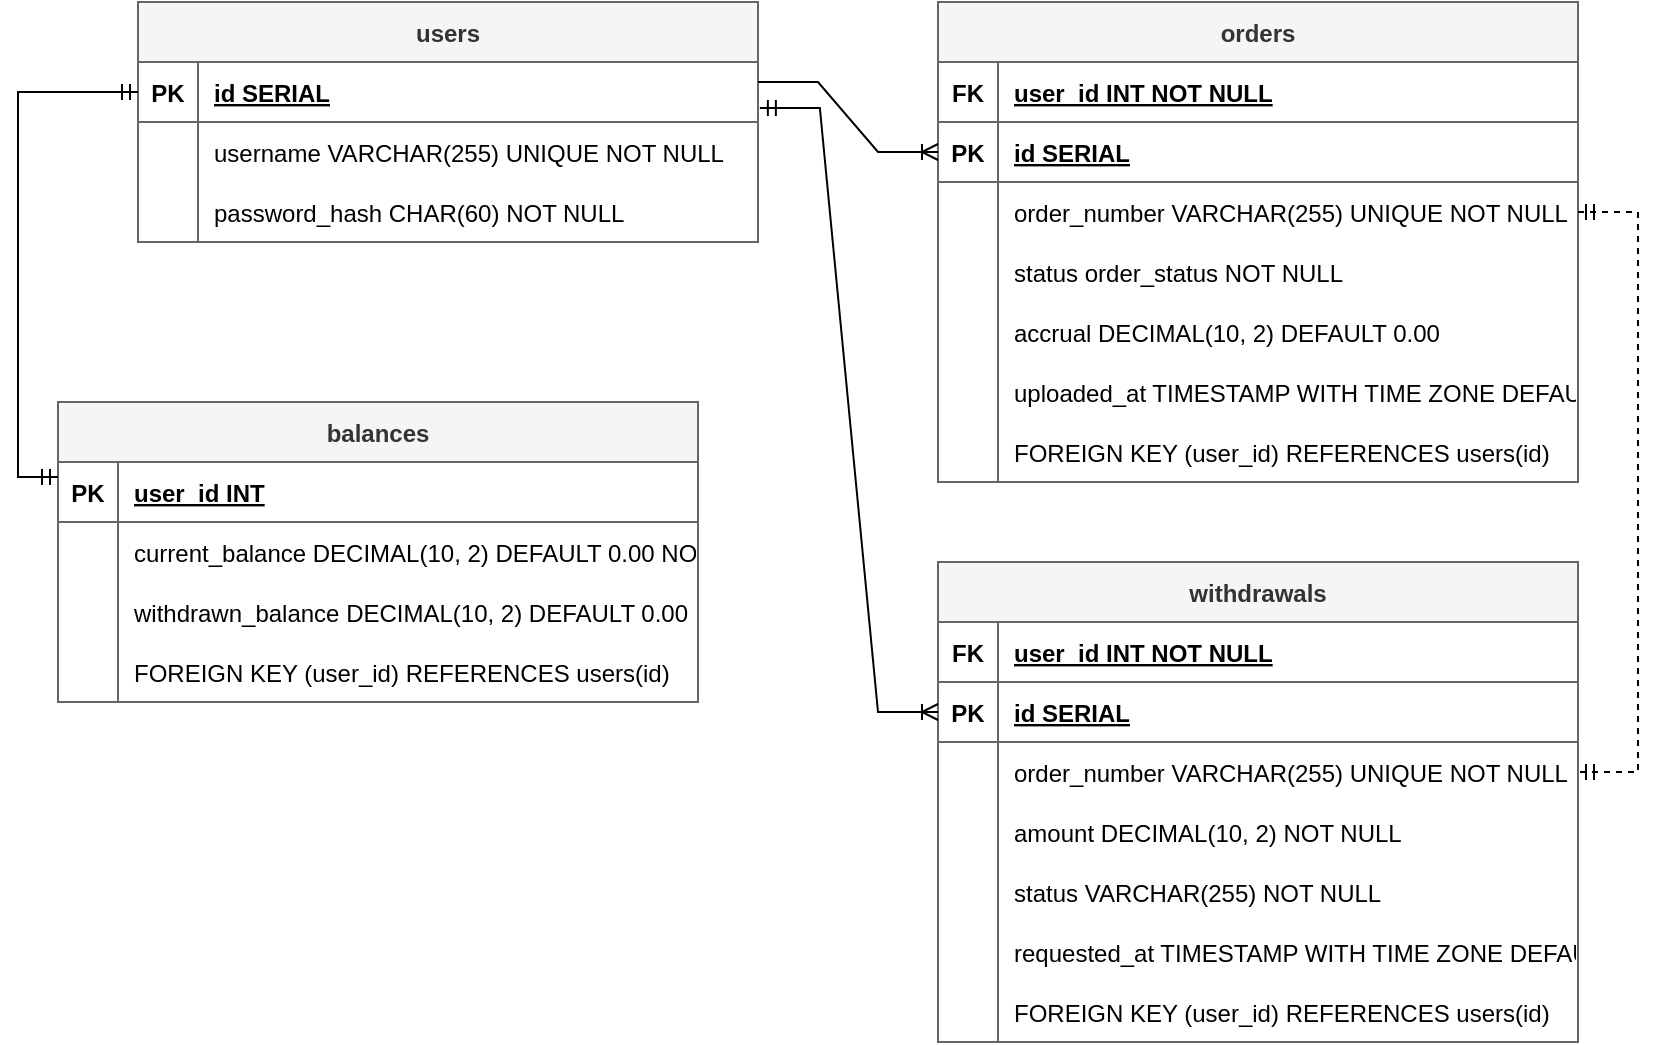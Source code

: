 <mxfile version="24.3.1" type="device">
  <diagram name="Page-1" id="hZ7zdn2Hk6_KnRMQUsIg">
    <mxGraphModel dx="1242" dy="854" grid="1" gridSize="10" guides="1" tooltips="1" connect="1" arrows="1" fold="1" page="1" pageScale="1" pageWidth="1169" pageHeight="827" math="0" shadow="0">
      <root>
        <mxCell id="0" />
        <mxCell id="1" parent="0" />
        <mxCell id="ihKkJE6upLFCvu8Wk6SP-1" value="users" style="shape=table;startSize=30;container=1;collapsible=1;childLayout=tableLayout;fixedRows=1;rowLines=0;fontStyle=1;align=center;resizeLast=1;fillColor=#f5f5f5;strokeColor=#666666;fontColor=#333333;" vertex="1" parent="1">
          <mxGeometry x="280" y="80" width="310" height="120" as="geometry" />
        </mxCell>
        <mxCell id="ihKkJE6upLFCvu8Wk6SP-2" value="" style="shape=tableRow;horizontal=0;startSize=0;swimlaneHead=0;swimlaneBody=0;fillColor=none;collapsible=0;dropTarget=0;points=[[0,0.5],[1,0.5]];portConstraint=eastwest;strokeColor=inherit;top=0;left=0;right=0;bottom=1;" vertex="1" parent="ihKkJE6upLFCvu8Wk6SP-1">
          <mxGeometry y="30" width="310" height="30" as="geometry" />
        </mxCell>
        <mxCell id="ihKkJE6upLFCvu8Wk6SP-3" value="PK" style="shape=partialRectangle;overflow=hidden;connectable=0;fillColor=none;strokeColor=inherit;top=0;left=0;bottom=0;right=0;fontStyle=1;" vertex="1" parent="ihKkJE6upLFCvu8Wk6SP-2">
          <mxGeometry width="30" height="30" as="geometry">
            <mxRectangle width="30" height="30" as="alternateBounds" />
          </mxGeometry>
        </mxCell>
        <mxCell id="ihKkJE6upLFCvu8Wk6SP-4" value="id SERIAL " style="shape=partialRectangle;overflow=hidden;connectable=0;fillColor=none;align=left;strokeColor=inherit;top=0;left=0;bottom=0;right=0;spacingLeft=6;fontStyle=5;" vertex="1" parent="ihKkJE6upLFCvu8Wk6SP-2">
          <mxGeometry x="30" width="280" height="30" as="geometry">
            <mxRectangle width="280" height="30" as="alternateBounds" />
          </mxGeometry>
        </mxCell>
        <mxCell id="ihKkJE6upLFCvu8Wk6SP-5" value="" style="shape=tableRow;horizontal=0;startSize=0;swimlaneHead=0;swimlaneBody=0;fillColor=none;collapsible=0;dropTarget=0;points=[[0,0.5],[1,0.5]];portConstraint=eastwest;strokeColor=inherit;top=0;left=0;right=0;bottom=0;" vertex="1" parent="ihKkJE6upLFCvu8Wk6SP-1">
          <mxGeometry y="60" width="310" height="30" as="geometry" />
        </mxCell>
        <mxCell id="ihKkJE6upLFCvu8Wk6SP-6" value="" style="shape=partialRectangle;overflow=hidden;connectable=0;fillColor=none;strokeColor=inherit;top=0;left=0;bottom=0;right=0;" vertex="1" parent="ihKkJE6upLFCvu8Wk6SP-5">
          <mxGeometry width="30" height="30" as="geometry">
            <mxRectangle width="30" height="30" as="alternateBounds" />
          </mxGeometry>
        </mxCell>
        <mxCell id="ihKkJE6upLFCvu8Wk6SP-7" value="username VARCHAR(255) UNIQUE NOT NULL" style="shape=partialRectangle;overflow=hidden;connectable=0;fillColor=none;align=left;strokeColor=inherit;top=0;left=0;bottom=0;right=0;spacingLeft=6;" vertex="1" parent="ihKkJE6upLFCvu8Wk6SP-5">
          <mxGeometry x="30" width="280" height="30" as="geometry">
            <mxRectangle width="280" height="30" as="alternateBounds" />
          </mxGeometry>
        </mxCell>
        <mxCell id="ihKkJE6upLFCvu8Wk6SP-8" value="" style="shape=tableRow;horizontal=0;startSize=0;swimlaneHead=0;swimlaneBody=0;fillColor=none;collapsible=0;dropTarget=0;points=[[0,0.5],[1,0.5]];portConstraint=eastwest;strokeColor=inherit;top=0;left=0;right=0;bottom=0;" vertex="1" parent="ihKkJE6upLFCvu8Wk6SP-1">
          <mxGeometry y="90" width="310" height="30" as="geometry" />
        </mxCell>
        <mxCell id="ihKkJE6upLFCvu8Wk6SP-9" value="" style="shape=partialRectangle;overflow=hidden;connectable=0;fillColor=none;strokeColor=inherit;top=0;left=0;bottom=0;right=0;" vertex="1" parent="ihKkJE6upLFCvu8Wk6SP-8">
          <mxGeometry width="30" height="30" as="geometry">
            <mxRectangle width="30" height="30" as="alternateBounds" />
          </mxGeometry>
        </mxCell>
        <mxCell id="ihKkJE6upLFCvu8Wk6SP-10" value="password_hash CHAR(60) NOT NULL" style="shape=partialRectangle;overflow=hidden;connectable=0;fillColor=none;align=left;strokeColor=inherit;top=0;left=0;bottom=0;right=0;spacingLeft=6;" vertex="1" parent="ihKkJE6upLFCvu8Wk6SP-8">
          <mxGeometry x="30" width="280" height="30" as="geometry">
            <mxRectangle width="280" height="30" as="alternateBounds" />
          </mxGeometry>
        </mxCell>
        <mxCell id="ihKkJE6upLFCvu8Wk6SP-11" value="orders" style="shape=table;startSize=30;container=1;collapsible=1;childLayout=tableLayout;fixedRows=1;rowLines=0;fontStyle=1;align=center;resizeLast=1;fillColor=#f5f5f5;fontColor=#333333;strokeColor=#666666;" vertex="1" parent="1">
          <mxGeometry x="680" y="80" width="320" height="240" as="geometry" />
        </mxCell>
        <mxCell id="ihKkJE6upLFCvu8Wk6SP-12" value="" style="shape=tableRow;horizontal=0;startSize=0;swimlaneHead=0;swimlaneBody=0;fillColor=none;collapsible=0;dropTarget=0;points=[[0,0.5],[1,0.5]];portConstraint=eastwest;strokeColor=inherit;top=0;left=0;right=0;bottom=1;" vertex="1" parent="ihKkJE6upLFCvu8Wk6SP-11">
          <mxGeometry y="30" width="320" height="30" as="geometry" />
        </mxCell>
        <mxCell id="ihKkJE6upLFCvu8Wk6SP-13" value="FK" style="shape=partialRectangle;overflow=hidden;connectable=0;fillColor=none;strokeColor=inherit;top=0;left=0;bottom=0;right=0;fontStyle=1;" vertex="1" parent="ihKkJE6upLFCvu8Wk6SP-12">
          <mxGeometry width="30" height="30" as="geometry">
            <mxRectangle width="30" height="30" as="alternateBounds" />
          </mxGeometry>
        </mxCell>
        <mxCell id="ihKkJE6upLFCvu8Wk6SP-14" value="user_id INT NOT NULL" style="shape=partialRectangle;overflow=hidden;connectable=0;fillColor=none;align=left;strokeColor=inherit;top=0;left=0;bottom=0;right=0;spacingLeft=6;fontStyle=5;" vertex="1" parent="ihKkJE6upLFCvu8Wk6SP-12">
          <mxGeometry x="30" width="290" height="30" as="geometry">
            <mxRectangle width="290" height="30" as="alternateBounds" />
          </mxGeometry>
        </mxCell>
        <mxCell id="ihKkJE6upLFCvu8Wk6SP-15" value="" style="shape=tableRow;horizontal=0;startSize=0;swimlaneHead=0;swimlaneBody=0;fillColor=none;collapsible=0;dropTarget=0;points=[[0,0.5],[1,0.5]];portConstraint=eastwest;strokeColor=inherit;top=0;left=0;right=0;bottom=1;" vertex="1" parent="ihKkJE6upLFCvu8Wk6SP-11">
          <mxGeometry y="60" width="320" height="30" as="geometry" />
        </mxCell>
        <mxCell id="ihKkJE6upLFCvu8Wk6SP-16" value="PK" style="shape=partialRectangle;overflow=hidden;connectable=0;fillColor=none;strokeColor=inherit;top=0;left=0;bottom=0;right=0;fontStyle=1;" vertex="1" parent="ihKkJE6upLFCvu8Wk6SP-15">
          <mxGeometry width="30" height="30" as="geometry">
            <mxRectangle width="30" height="30" as="alternateBounds" />
          </mxGeometry>
        </mxCell>
        <mxCell id="ihKkJE6upLFCvu8Wk6SP-17" value="id SERIAL " style="shape=partialRectangle;overflow=hidden;connectable=0;fillColor=none;align=left;strokeColor=inherit;top=0;left=0;bottom=0;right=0;spacingLeft=6;fontStyle=5;" vertex="1" parent="ihKkJE6upLFCvu8Wk6SP-15">
          <mxGeometry x="30" width="290" height="30" as="geometry">
            <mxRectangle width="290" height="30" as="alternateBounds" />
          </mxGeometry>
        </mxCell>
        <mxCell id="ihKkJE6upLFCvu8Wk6SP-18" value="" style="shape=tableRow;horizontal=0;startSize=0;swimlaneHead=0;swimlaneBody=0;fillColor=none;collapsible=0;dropTarget=0;points=[[0,0.5],[1,0.5]];portConstraint=eastwest;strokeColor=inherit;top=0;left=0;right=0;bottom=0;" vertex="1" parent="ihKkJE6upLFCvu8Wk6SP-11">
          <mxGeometry y="90" width="320" height="30" as="geometry" />
        </mxCell>
        <mxCell id="ihKkJE6upLFCvu8Wk6SP-19" value="" style="shape=partialRectangle;overflow=hidden;connectable=0;fillColor=none;strokeColor=inherit;top=0;left=0;bottom=0;right=0;" vertex="1" parent="ihKkJE6upLFCvu8Wk6SP-18">
          <mxGeometry width="30" height="30" as="geometry">
            <mxRectangle width="30" height="30" as="alternateBounds" />
          </mxGeometry>
        </mxCell>
        <mxCell id="ihKkJE6upLFCvu8Wk6SP-20" value="order_number VARCHAR(255) UNIQUE NOT NULL" style="shape=partialRectangle;overflow=hidden;connectable=0;fillColor=none;align=left;strokeColor=inherit;top=0;left=0;bottom=0;right=0;spacingLeft=6;" vertex="1" parent="ihKkJE6upLFCvu8Wk6SP-18">
          <mxGeometry x="30" width="290" height="30" as="geometry">
            <mxRectangle width="290" height="30" as="alternateBounds" />
          </mxGeometry>
        </mxCell>
        <mxCell id="ihKkJE6upLFCvu8Wk6SP-21" value="" style="shape=tableRow;horizontal=0;startSize=0;swimlaneHead=0;swimlaneBody=0;fillColor=none;collapsible=0;dropTarget=0;points=[[0,0.5],[1,0.5]];portConstraint=eastwest;strokeColor=inherit;top=0;left=0;right=0;bottom=0;" vertex="1" parent="ihKkJE6upLFCvu8Wk6SP-11">
          <mxGeometry y="120" width="320" height="30" as="geometry" />
        </mxCell>
        <mxCell id="ihKkJE6upLFCvu8Wk6SP-22" value="" style="shape=partialRectangle;overflow=hidden;connectable=0;fillColor=none;strokeColor=inherit;top=0;left=0;bottom=0;right=0;" vertex="1" parent="ihKkJE6upLFCvu8Wk6SP-21">
          <mxGeometry width="30" height="30" as="geometry">
            <mxRectangle width="30" height="30" as="alternateBounds" />
          </mxGeometry>
        </mxCell>
        <mxCell id="ihKkJE6upLFCvu8Wk6SP-23" value="status order_status NOT NULL" style="shape=partialRectangle;overflow=hidden;connectable=0;fillColor=none;align=left;strokeColor=inherit;top=0;left=0;bottom=0;right=0;spacingLeft=6;" vertex="1" parent="ihKkJE6upLFCvu8Wk6SP-21">
          <mxGeometry x="30" width="290" height="30" as="geometry">
            <mxRectangle width="290" height="30" as="alternateBounds" />
          </mxGeometry>
        </mxCell>
        <mxCell id="ihKkJE6upLFCvu8Wk6SP-24" value="" style="shape=tableRow;horizontal=0;startSize=0;swimlaneHead=0;swimlaneBody=0;fillColor=none;collapsible=0;dropTarget=0;points=[[0,0.5],[1,0.5]];portConstraint=eastwest;strokeColor=inherit;top=0;left=0;right=0;bottom=0;" vertex="1" parent="ihKkJE6upLFCvu8Wk6SP-11">
          <mxGeometry y="150" width="320" height="30" as="geometry" />
        </mxCell>
        <mxCell id="ihKkJE6upLFCvu8Wk6SP-25" value="" style="shape=partialRectangle;overflow=hidden;connectable=0;fillColor=none;strokeColor=inherit;top=0;left=0;bottom=0;right=0;" vertex="1" parent="ihKkJE6upLFCvu8Wk6SP-24">
          <mxGeometry width="30" height="30" as="geometry">
            <mxRectangle width="30" height="30" as="alternateBounds" />
          </mxGeometry>
        </mxCell>
        <mxCell id="ihKkJE6upLFCvu8Wk6SP-26" value="accrual DECIMAL(10, 2) DEFAULT 0.00" style="shape=partialRectangle;overflow=hidden;connectable=0;fillColor=none;align=left;strokeColor=inherit;top=0;left=0;bottom=0;right=0;spacingLeft=6;" vertex="1" parent="ihKkJE6upLFCvu8Wk6SP-24">
          <mxGeometry x="30" width="290" height="30" as="geometry">
            <mxRectangle width="290" height="30" as="alternateBounds" />
          </mxGeometry>
        </mxCell>
        <mxCell id="ihKkJE6upLFCvu8Wk6SP-27" value="" style="shape=tableRow;horizontal=0;startSize=0;swimlaneHead=0;swimlaneBody=0;fillColor=none;collapsible=0;dropTarget=0;points=[[0,0.5],[1,0.5]];portConstraint=eastwest;strokeColor=inherit;top=0;left=0;right=0;bottom=0;" vertex="1" parent="ihKkJE6upLFCvu8Wk6SP-11">
          <mxGeometry y="180" width="320" height="30" as="geometry" />
        </mxCell>
        <mxCell id="ihKkJE6upLFCvu8Wk6SP-28" value="" style="shape=partialRectangle;overflow=hidden;connectable=0;fillColor=none;strokeColor=inherit;top=0;left=0;bottom=0;right=0;" vertex="1" parent="ihKkJE6upLFCvu8Wk6SP-27">
          <mxGeometry width="30" height="30" as="geometry">
            <mxRectangle width="30" height="30" as="alternateBounds" />
          </mxGeometry>
        </mxCell>
        <mxCell id="ihKkJE6upLFCvu8Wk6SP-29" value="uploaded_at TIMESTAMP WITH TIME ZONE DEFAULT CURRENT_TIMESTAMP" style="shape=partialRectangle;overflow=hidden;connectable=0;fillColor=none;align=left;strokeColor=inherit;top=0;left=0;bottom=0;right=0;spacingLeft=6;" vertex="1" parent="ihKkJE6upLFCvu8Wk6SP-27">
          <mxGeometry x="30" width="290" height="30" as="geometry">
            <mxRectangle width="290" height="30" as="alternateBounds" />
          </mxGeometry>
        </mxCell>
        <mxCell id="ihKkJE6upLFCvu8Wk6SP-30" value="" style="shape=tableRow;horizontal=0;startSize=0;swimlaneHead=0;swimlaneBody=0;fillColor=none;collapsible=0;dropTarget=0;points=[[0,0.5],[1,0.5]];portConstraint=eastwest;strokeColor=inherit;top=0;left=0;right=0;bottom=0;" vertex="1" parent="ihKkJE6upLFCvu8Wk6SP-11">
          <mxGeometry y="210" width="320" height="30" as="geometry" />
        </mxCell>
        <mxCell id="ihKkJE6upLFCvu8Wk6SP-31" value="" style="shape=partialRectangle;overflow=hidden;connectable=0;fillColor=none;strokeColor=inherit;top=0;left=0;bottom=0;right=0;" vertex="1" parent="ihKkJE6upLFCvu8Wk6SP-30">
          <mxGeometry width="30" height="30" as="geometry">
            <mxRectangle width="30" height="30" as="alternateBounds" />
          </mxGeometry>
        </mxCell>
        <mxCell id="ihKkJE6upLFCvu8Wk6SP-32" value="FOREIGN KEY (user_id) REFERENCES users(id)" style="shape=partialRectangle;overflow=hidden;connectable=0;fillColor=none;align=left;strokeColor=inherit;top=0;left=0;bottom=0;right=0;spacingLeft=6;" vertex="1" parent="ihKkJE6upLFCvu8Wk6SP-30">
          <mxGeometry x="30" width="290" height="30" as="geometry">
            <mxRectangle width="290" height="30" as="alternateBounds" />
          </mxGeometry>
        </mxCell>
        <mxCell id="ihKkJE6upLFCvu8Wk6SP-33" value="balances" style="shape=table;startSize=30;container=1;collapsible=1;childLayout=tableLayout;fixedRows=1;rowLines=0;fontStyle=1;align=center;resizeLast=1;fillColor=#f5f5f5;fontColor=#333333;strokeColor=#666666;" vertex="1" parent="1">
          <mxGeometry x="240" y="280" width="320" height="150" as="geometry" />
        </mxCell>
        <mxCell id="ihKkJE6upLFCvu8Wk6SP-34" value="" style="shape=tableRow;horizontal=0;startSize=0;swimlaneHead=0;swimlaneBody=0;fillColor=none;collapsible=0;dropTarget=0;points=[[0,0.5],[1,0.5]];portConstraint=eastwest;strokeColor=inherit;top=0;left=0;right=0;bottom=1;" vertex="1" parent="ihKkJE6upLFCvu8Wk6SP-33">
          <mxGeometry y="30" width="320" height="30" as="geometry" />
        </mxCell>
        <mxCell id="ihKkJE6upLFCvu8Wk6SP-35" value="PK" style="shape=partialRectangle;overflow=hidden;connectable=0;fillColor=none;strokeColor=inherit;top=0;left=0;bottom=0;right=0;fontStyle=1;" vertex="1" parent="ihKkJE6upLFCvu8Wk6SP-34">
          <mxGeometry width="30" height="30" as="geometry">
            <mxRectangle width="30" height="30" as="alternateBounds" />
          </mxGeometry>
        </mxCell>
        <mxCell id="ihKkJE6upLFCvu8Wk6SP-36" value="user_id INT " style="shape=partialRectangle;overflow=hidden;connectable=0;fillColor=none;align=left;strokeColor=inherit;top=0;left=0;bottom=0;right=0;spacingLeft=6;fontStyle=5;" vertex="1" parent="ihKkJE6upLFCvu8Wk6SP-34">
          <mxGeometry x="30" width="290" height="30" as="geometry">
            <mxRectangle width="290" height="30" as="alternateBounds" />
          </mxGeometry>
        </mxCell>
        <mxCell id="ihKkJE6upLFCvu8Wk6SP-37" value="" style="shape=tableRow;horizontal=0;startSize=0;swimlaneHead=0;swimlaneBody=0;fillColor=none;collapsible=0;dropTarget=0;points=[[0,0.5],[1,0.5]];portConstraint=eastwest;strokeColor=inherit;top=0;left=0;right=0;bottom=0;" vertex="1" parent="ihKkJE6upLFCvu8Wk6SP-33">
          <mxGeometry y="60" width="320" height="30" as="geometry" />
        </mxCell>
        <mxCell id="ihKkJE6upLFCvu8Wk6SP-38" value="" style="shape=partialRectangle;overflow=hidden;connectable=0;fillColor=none;strokeColor=inherit;top=0;left=0;bottom=0;right=0;" vertex="1" parent="ihKkJE6upLFCvu8Wk6SP-37">
          <mxGeometry width="30" height="30" as="geometry">
            <mxRectangle width="30" height="30" as="alternateBounds" />
          </mxGeometry>
        </mxCell>
        <mxCell id="ihKkJE6upLFCvu8Wk6SP-39" value="current_balance DECIMAL(10, 2) DEFAULT 0.00 NOT NULL" style="shape=partialRectangle;overflow=hidden;connectable=0;fillColor=none;align=left;strokeColor=inherit;top=0;left=0;bottom=0;right=0;spacingLeft=6;" vertex="1" parent="ihKkJE6upLFCvu8Wk6SP-37">
          <mxGeometry x="30" width="290" height="30" as="geometry">
            <mxRectangle width="290" height="30" as="alternateBounds" />
          </mxGeometry>
        </mxCell>
        <mxCell id="ihKkJE6upLFCvu8Wk6SP-40" value="" style="shape=tableRow;horizontal=0;startSize=0;swimlaneHead=0;swimlaneBody=0;fillColor=none;collapsible=0;dropTarget=0;points=[[0,0.5],[1,0.5]];portConstraint=eastwest;strokeColor=inherit;top=0;left=0;right=0;bottom=0;" vertex="1" parent="ihKkJE6upLFCvu8Wk6SP-33">
          <mxGeometry y="90" width="320" height="30" as="geometry" />
        </mxCell>
        <mxCell id="ihKkJE6upLFCvu8Wk6SP-41" value="" style="shape=partialRectangle;overflow=hidden;connectable=0;fillColor=none;strokeColor=inherit;top=0;left=0;bottom=0;right=0;" vertex="1" parent="ihKkJE6upLFCvu8Wk6SP-40">
          <mxGeometry width="30" height="30" as="geometry">
            <mxRectangle width="30" height="30" as="alternateBounds" />
          </mxGeometry>
        </mxCell>
        <mxCell id="ihKkJE6upLFCvu8Wk6SP-42" value="withdrawn_balance DECIMAL(10, 2) DEFAULT 0.00 NOT NULL" style="shape=partialRectangle;overflow=hidden;connectable=0;fillColor=none;align=left;strokeColor=inherit;top=0;left=0;bottom=0;right=0;spacingLeft=6;" vertex="1" parent="ihKkJE6upLFCvu8Wk6SP-40">
          <mxGeometry x="30" width="290" height="30" as="geometry">
            <mxRectangle width="290" height="30" as="alternateBounds" />
          </mxGeometry>
        </mxCell>
        <mxCell id="ihKkJE6upLFCvu8Wk6SP-43" value="" style="shape=tableRow;horizontal=0;startSize=0;swimlaneHead=0;swimlaneBody=0;fillColor=none;collapsible=0;dropTarget=0;points=[[0,0.5],[1,0.5]];portConstraint=eastwest;strokeColor=inherit;top=0;left=0;right=0;bottom=0;" vertex="1" parent="ihKkJE6upLFCvu8Wk6SP-33">
          <mxGeometry y="120" width="320" height="30" as="geometry" />
        </mxCell>
        <mxCell id="ihKkJE6upLFCvu8Wk6SP-44" value="" style="shape=partialRectangle;overflow=hidden;connectable=0;fillColor=none;strokeColor=inherit;top=0;left=0;bottom=0;right=0;" vertex="1" parent="ihKkJE6upLFCvu8Wk6SP-43">
          <mxGeometry width="30" height="30" as="geometry">
            <mxRectangle width="30" height="30" as="alternateBounds" />
          </mxGeometry>
        </mxCell>
        <mxCell id="ihKkJE6upLFCvu8Wk6SP-45" value="FOREIGN KEY (user_id) REFERENCES users(id)" style="shape=partialRectangle;overflow=hidden;connectable=0;fillColor=none;align=left;strokeColor=inherit;top=0;left=0;bottom=0;right=0;spacingLeft=6;" vertex="1" parent="ihKkJE6upLFCvu8Wk6SP-43">
          <mxGeometry x="30" width="290" height="30" as="geometry">
            <mxRectangle width="290" height="30" as="alternateBounds" />
          </mxGeometry>
        </mxCell>
        <mxCell id="ihKkJE6upLFCvu8Wk6SP-46" value="withdrawals" style="shape=table;startSize=30;container=1;collapsible=1;childLayout=tableLayout;fixedRows=1;rowLines=0;fontStyle=1;align=center;resizeLast=1;fillColor=#f5f5f5;fontColor=#333333;strokeColor=#666666;" vertex="1" parent="1">
          <mxGeometry x="680" y="360" width="320" height="240" as="geometry" />
        </mxCell>
        <mxCell id="ihKkJE6upLFCvu8Wk6SP-47" value="" style="shape=tableRow;horizontal=0;startSize=0;swimlaneHead=0;swimlaneBody=0;fillColor=none;collapsible=0;dropTarget=0;points=[[0,0.5],[1,0.5]];portConstraint=eastwest;strokeColor=inherit;top=0;left=0;right=0;bottom=1;" vertex="1" parent="ihKkJE6upLFCvu8Wk6SP-46">
          <mxGeometry y="30" width="320" height="30" as="geometry" />
        </mxCell>
        <mxCell id="ihKkJE6upLFCvu8Wk6SP-48" value="FK" style="shape=partialRectangle;overflow=hidden;connectable=0;fillColor=none;strokeColor=inherit;top=0;left=0;bottom=0;right=0;fontStyle=1;" vertex="1" parent="ihKkJE6upLFCvu8Wk6SP-47">
          <mxGeometry width="30" height="30" as="geometry">
            <mxRectangle width="30" height="30" as="alternateBounds" />
          </mxGeometry>
        </mxCell>
        <mxCell id="ihKkJE6upLFCvu8Wk6SP-49" value="user_id INT NOT NULL" style="shape=partialRectangle;overflow=hidden;connectable=0;fillColor=none;align=left;strokeColor=inherit;top=0;left=0;bottom=0;right=0;spacingLeft=6;fontStyle=5;" vertex="1" parent="ihKkJE6upLFCvu8Wk6SP-47">
          <mxGeometry x="30" width="290" height="30" as="geometry">
            <mxRectangle width="290" height="30" as="alternateBounds" />
          </mxGeometry>
        </mxCell>
        <mxCell id="ihKkJE6upLFCvu8Wk6SP-50" value="" style="shape=tableRow;horizontal=0;startSize=0;swimlaneHead=0;swimlaneBody=0;fillColor=none;collapsible=0;dropTarget=0;points=[[0,0.5],[1,0.5]];portConstraint=eastwest;strokeColor=inherit;top=0;left=0;right=0;bottom=1;" vertex="1" parent="ihKkJE6upLFCvu8Wk6SP-46">
          <mxGeometry y="60" width="320" height="30" as="geometry" />
        </mxCell>
        <mxCell id="ihKkJE6upLFCvu8Wk6SP-51" value="PK" style="shape=partialRectangle;overflow=hidden;connectable=0;fillColor=none;strokeColor=inherit;top=0;left=0;bottom=0;right=0;fontStyle=1;" vertex="1" parent="ihKkJE6upLFCvu8Wk6SP-50">
          <mxGeometry width="30" height="30" as="geometry">
            <mxRectangle width="30" height="30" as="alternateBounds" />
          </mxGeometry>
        </mxCell>
        <mxCell id="ihKkJE6upLFCvu8Wk6SP-52" value="id SERIAL " style="shape=partialRectangle;overflow=hidden;connectable=0;fillColor=none;align=left;strokeColor=inherit;top=0;left=0;bottom=0;right=0;spacingLeft=6;fontStyle=5;" vertex="1" parent="ihKkJE6upLFCvu8Wk6SP-50">
          <mxGeometry x="30" width="290" height="30" as="geometry">
            <mxRectangle width="290" height="30" as="alternateBounds" />
          </mxGeometry>
        </mxCell>
        <mxCell id="ihKkJE6upLFCvu8Wk6SP-53" value="" style="shape=tableRow;horizontal=0;startSize=0;swimlaneHead=0;swimlaneBody=0;fillColor=none;collapsible=0;dropTarget=0;points=[[0,0.5],[1,0.5]];portConstraint=eastwest;strokeColor=inherit;top=0;left=0;right=0;bottom=0;" vertex="1" parent="ihKkJE6upLFCvu8Wk6SP-46">
          <mxGeometry y="90" width="320" height="30" as="geometry" />
        </mxCell>
        <mxCell id="ihKkJE6upLFCvu8Wk6SP-54" value="" style="shape=partialRectangle;overflow=hidden;connectable=0;fillColor=none;strokeColor=inherit;top=0;left=0;bottom=0;right=0;" vertex="1" parent="ihKkJE6upLFCvu8Wk6SP-53">
          <mxGeometry width="30" height="30" as="geometry">
            <mxRectangle width="30" height="30" as="alternateBounds" />
          </mxGeometry>
        </mxCell>
        <mxCell id="ihKkJE6upLFCvu8Wk6SP-55" value="order_number VARCHAR(255) UNIQUE NOT NULL" style="shape=partialRectangle;overflow=hidden;connectable=0;fillColor=none;align=left;strokeColor=inherit;top=0;left=0;bottom=0;right=0;spacingLeft=6;" vertex="1" parent="ihKkJE6upLFCvu8Wk6SP-53">
          <mxGeometry x="30" width="290" height="30" as="geometry">
            <mxRectangle width="290" height="30" as="alternateBounds" />
          </mxGeometry>
        </mxCell>
        <mxCell id="ihKkJE6upLFCvu8Wk6SP-56" value="" style="shape=tableRow;horizontal=0;startSize=0;swimlaneHead=0;swimlaneBody=0;fillColor=none;collapsible=0;dropTarget=0;points=[[0,0.5],[1,0.5]];portConstraint=eastwest;strokeColor=inherit;top=0;left=0;right=0;bottom=0;" vertex="1" parent="ihKkJE6upLFCvu8Wk6SP-46">
          <mxGeometry y="120" width="320" height="30" as="geometry" />
        </mxCell>
        <mxCell id="ihKkJE6upLFCvu8Wk6SP-57" value="" style="shape=partialRectangle;overflow=hidden;connectable=0;fillColor=none;strokeColor=inherit;top=0;left=0;bottom=0;right=0;" vertex="1" parent="ihKkJE6upLFCvu8Wk6SP-56">
          <mxGeometry width="30" height="30" as="geometry">
            <mxRectangle width="30" height="30" as="alternateBounds" />
          </mxGeometry>
        </mxCell>
        <mxCell id="ihKkJE6upLFCvu8Wk6SP-58" value="amount DECIMAL(10, 2) NOT NULL" style="shape=partialRectangle;overflow=hidden;connectable=0;fillColor=none;align=left;strokeColor=inherit;top=0;left=0;bottom=0;right=0;spacingLeft=6;" vertex="1" parent="ihKkJE6upLFCvu8Wk6SP-56">
          <mxGeometry x="30" width="290" height="30" as="geometry">
            <mxRectangle width="290" height="30" as="alternateBounds" />
          </mxGeometry>
        </mxCell>
        <mxCell id="ihKkJE6upLFCvu8Wk6SP-59" value="" style="shape=tableRow;horizontal=0;startSize=0;swimlaneHead=0;swimlaneBody=0;fillColor=none;collapsible=0;dropTarget=0;points=[[0,0.5],[1,0.5]];portConstraint=eastwest;strokeColor=inherit;top=0;left=0;right=0;bottom=0;" vertex="1" parent="ihKkJE6upLFCvu8Wk6SP-46">
          <mxGeometry y="150" width="320" height="30" as="geometry" />
        </mxCell>
        <mxCell id="ihKkJE6upLFCvu8Wk6SP-60" value="" style="shape=partialRectangle;overflow=hidden;connectable=0;fillColor=none;strokeColor=inherit;top=0;left=0;bottom=0;right=0;" vertex="1" parent="ihKkJE6upLFCvu8Wk6SP-59">
          <mxGeometry width="30" height="30" as="geometry">
            <mxRectangle width="30" height="30" as="alternateBounds" />
          </mxGeometry>
        </mxCell>
        <mxCell id="ihKkJE6upLFCvu8Wk6SP-61" value="status VARCHAR(255) NOT NULL" style="shape=partialRectangle;overflow=hidden;connectable=0;fillColor=none;align=left;strokeColor=inherit;top=0;left=0;bottom=0;right=0;spacingLeft=6;" vertex="1" parent="ihKkJE6upLFCvu8Wk6SP-59">
          <mxGeometry x="30" width="290" height="30" as="geometry">
            <mxRectangle width="290" height="30" as="alternateBounds" />
          </mxGeometry>
        </mxCell>
        <mxCell id="ihKkJE6upLFCvu8Wk6SP-62" value="" style="shape=tableRow;horizontal=0;startSize=0;swimlaneHead=0;swimlaneBody=0;fillColor=none;collapsible=0;dropTarget=0;points=[[0,0.5],[1,0.5]];portConstraint=eastwest;strokeColor=inherit;top=0;left=0;right=0;bottom=0;" vertex="1" parent="ihKkJE6upLFCvu8Wk6SP-46">
          <mxGeometry y="180" width="320" height="30" as="geometry" />
        </mxCell>
        <mxCell id="ihKkJE6upLFCvu8Wk6SP-63" value="" style="shape=partialRectangle;overflow=hidden;connectable=0;fillColor=none;strokeColor=inherit;top=0;left=0;bottom=0;right=0;" vertex="1" parent="ihKkJE6upLFCvu8Wk6SP-62">
          <mxGeometry width="30" height="30" as="geometry">
            <mxRectangle width="30" height="30" as="alternateBounds" />
          </mxGeometry>
        </mxCell>
        <mxCell id="ihKkJE6upLFCvu8Wk6SP-64" value="requested_at TIMESTAMP WITH TIME ZONE DEFAULT CURRENT_TIMESTAMP" style="shape=partialRectangle;overflow=hidden;connectable=0;fillColor=none;align=left;strokeColor=inherit;top=0;left=0;bottom=0;right=0;spacingLeft=6;" vertex="1" parent="ihKkJE6upLFCvu8Wk6SP-62">
          <mxGeometry x="30" width="290" height="30" as="geometry">
            <mxRectangle width="290" height="30" as="alternateBounds" />
          </mxGeometry>
        </mxCell>
        <mxCell id="ihKkJE6upLFCvu8Wk6SP-65" value="" style="shape=tableRow;horizontal=0;startSize=0;swimlaneHead=0;swimlaneBody=0;fillColor=none;collapsible=0;dropTarget=0;points=[[0,0.5],[1,0.5]];portConstraint=eastwest;strokeColor=inherit;top=0;left=0;right=0;bottom=0;" vertex="1" parent="ihKkJE6upLFCvu8Wk6SP-46">
          <mxGeometry y="210" width="320" height="30" as="geometry" />
        </mxCell>
        <mxCell id="ihKkJE6upLFCvu8Wk6SP-66" value="" style="shape=partialRectangle;overflow=hidden;connectable=0;fillColor=none;strokeColor=inherit;top=0;left=0;bottom=0;right=0;" vertex="1" parent="ihKkJE6upLFCvu8Wk6SP-65">
          <mxGeometry width="30" height="30" as="geometry">
            <mxRectangle width="30" height="30" as="alternateBounds" />
          </mxGeometry>
        </mxCell>
        <mxCell id="ihKkJE6upLFCvu8Wk6SP-67" value="FOREIGN KEY (user_id) REFERENCES users(id)" style="shape=partialRectangle;overflow=hidden;connectable=0;fillColor=none;align=left;strokeColor=inherit;top=0;left=0;bottom=0;right=0;spacingLeft=6;" vertex="1" parent="ihKkJE6upLFCvu8Wk6SP-65">
          <mxGeometry x="30" width="290" height="30" as="geometry">
            <mxRectangle width="290" height="30" as="alternateBounds" />
          </mxGeometry>
        </mxCell>
        <mxCell id="ihKkJE6upLFCvu8Wk6SP-68" value="" style="edgeStyle=entityRelationEdgeStyle;fontSize=12;html=1;endArrow=ERoneToMany;rounded=0;entryX=0;entryY=0.5;entryDx=0;entryDy=0;" edge="1" parent="1" target="ihKkJE6upLFCvu8Wk6SP-15">
          <mxGeometry width="100" height="100" relative="1" as="geometry">
            <mxPoint x="590" y="120" as="sourcePoint" />
            <mxPoint x="670" y="180" as="targetPoint" />
          </mxGeometry>
        </mxCell>
        <mxCell id="ihKkJE6upLFCvu8Wk6SP-71" value="" style="edgeStyle=elbowEdgeStyle;fontSize=12;html=1;endArrow=ERmandOne;startArrow=ERmandOne;rounded=0;entryX=0;entryY=0.25;entryDx=0;entryDy=0;exitX=0;exitY=0.5;exitDx=0;exitDy=0;" edge="1" parent="1" source="ihKkJE6upLFCvu8Wk6SP-2" target="ihKkJE6upLFCvu8Wk6SP-33">
          <mxGeometry width="100" height="100" relative="1" as="geometry">
            <mxPoint x="210" y="150" as="sourcePoint" />
            <mxPoint x="198.16" y="300.95" as="targetPoint" />
            <Array as="points">
              <mxPoint x="220" y="220" />
            </Array>
          </mxGeometry>
        </mxCell>
        <mxCell id="ihKkJE6upLFCvu8Wk6SP-73" value="" style="edgeStyle=entityRelationEdgeStyle;fontSize=12;html=1;endArrow=ERoneToMany;startArrow=ERmandOne;rounded=0;entryX=0;entryY=0.5;entryDx=0;entryDy=0;exitX=1.003;exitY=0.767;exitDx=0;exitDy=0;exitPerimeter=0;" edge="1" parent="1" source="ihKkJE6upLFCvu8Wk6SP-2" target="ihKkJE6upLFCvu8Wk6SP-50">
          <mxGeometry width="100" height="100" relative="1" as="geometry">
            <mxPoint x="470" y="490" as="sourcePoint" />
            <mxPoint x="570" y="390" as="targetPoint" />
          </mxGeometry>
        </mxCell>
        <mxCell id="ihKkJE6upLFCvu8Wk6SP-75" value="" style="edgeStyle=entityRelationEdgeStyle;fontSize=12;html=1;endArrow=ERmandOne;startArrow=ERmandOne;rounded=0;exitX=1;exitY=0.5;exitDx=0;exitDy=0;entryX=1;entryY=0.5;entryDx=0;entryDy=0;dashed=1;" edge="1" parent="1" source="ihKkJE6upLFCvu8Wk6SP-18" target="ihKkJE6upLFCvu8Wk6SP-53">
          <mxGeometry width="100" height="100" relative="1" as="geometry">
            <mxPoint x="1020" y="370" as="sourcePoint" />
            <mxPoint x="1120" y="270" as="targetPoint" />
            <Array as="points">
              <mxPoint x="1080" y="320" />
            </Array>
          </mxGeometry>
        </mxCell>
      </root>
    </mxGraphModel>
  </diagram>
</mxfile>
